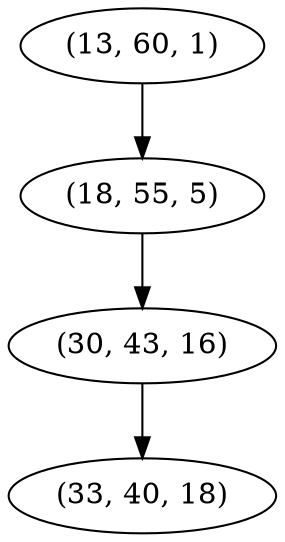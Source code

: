 digraph tree {
    "(13, 60, 1)";
    "(18, 55, 5)";
    "(30, 43, 16)";
    "(33, 40, 18)";
    "(13, 60, 1)" -> "(18, 55, 5)";
    "(18, 55, 5)" -> "(30, 43, 16)";
    "(30, 43, 16)" -> "(33, 40, 18)";
}
